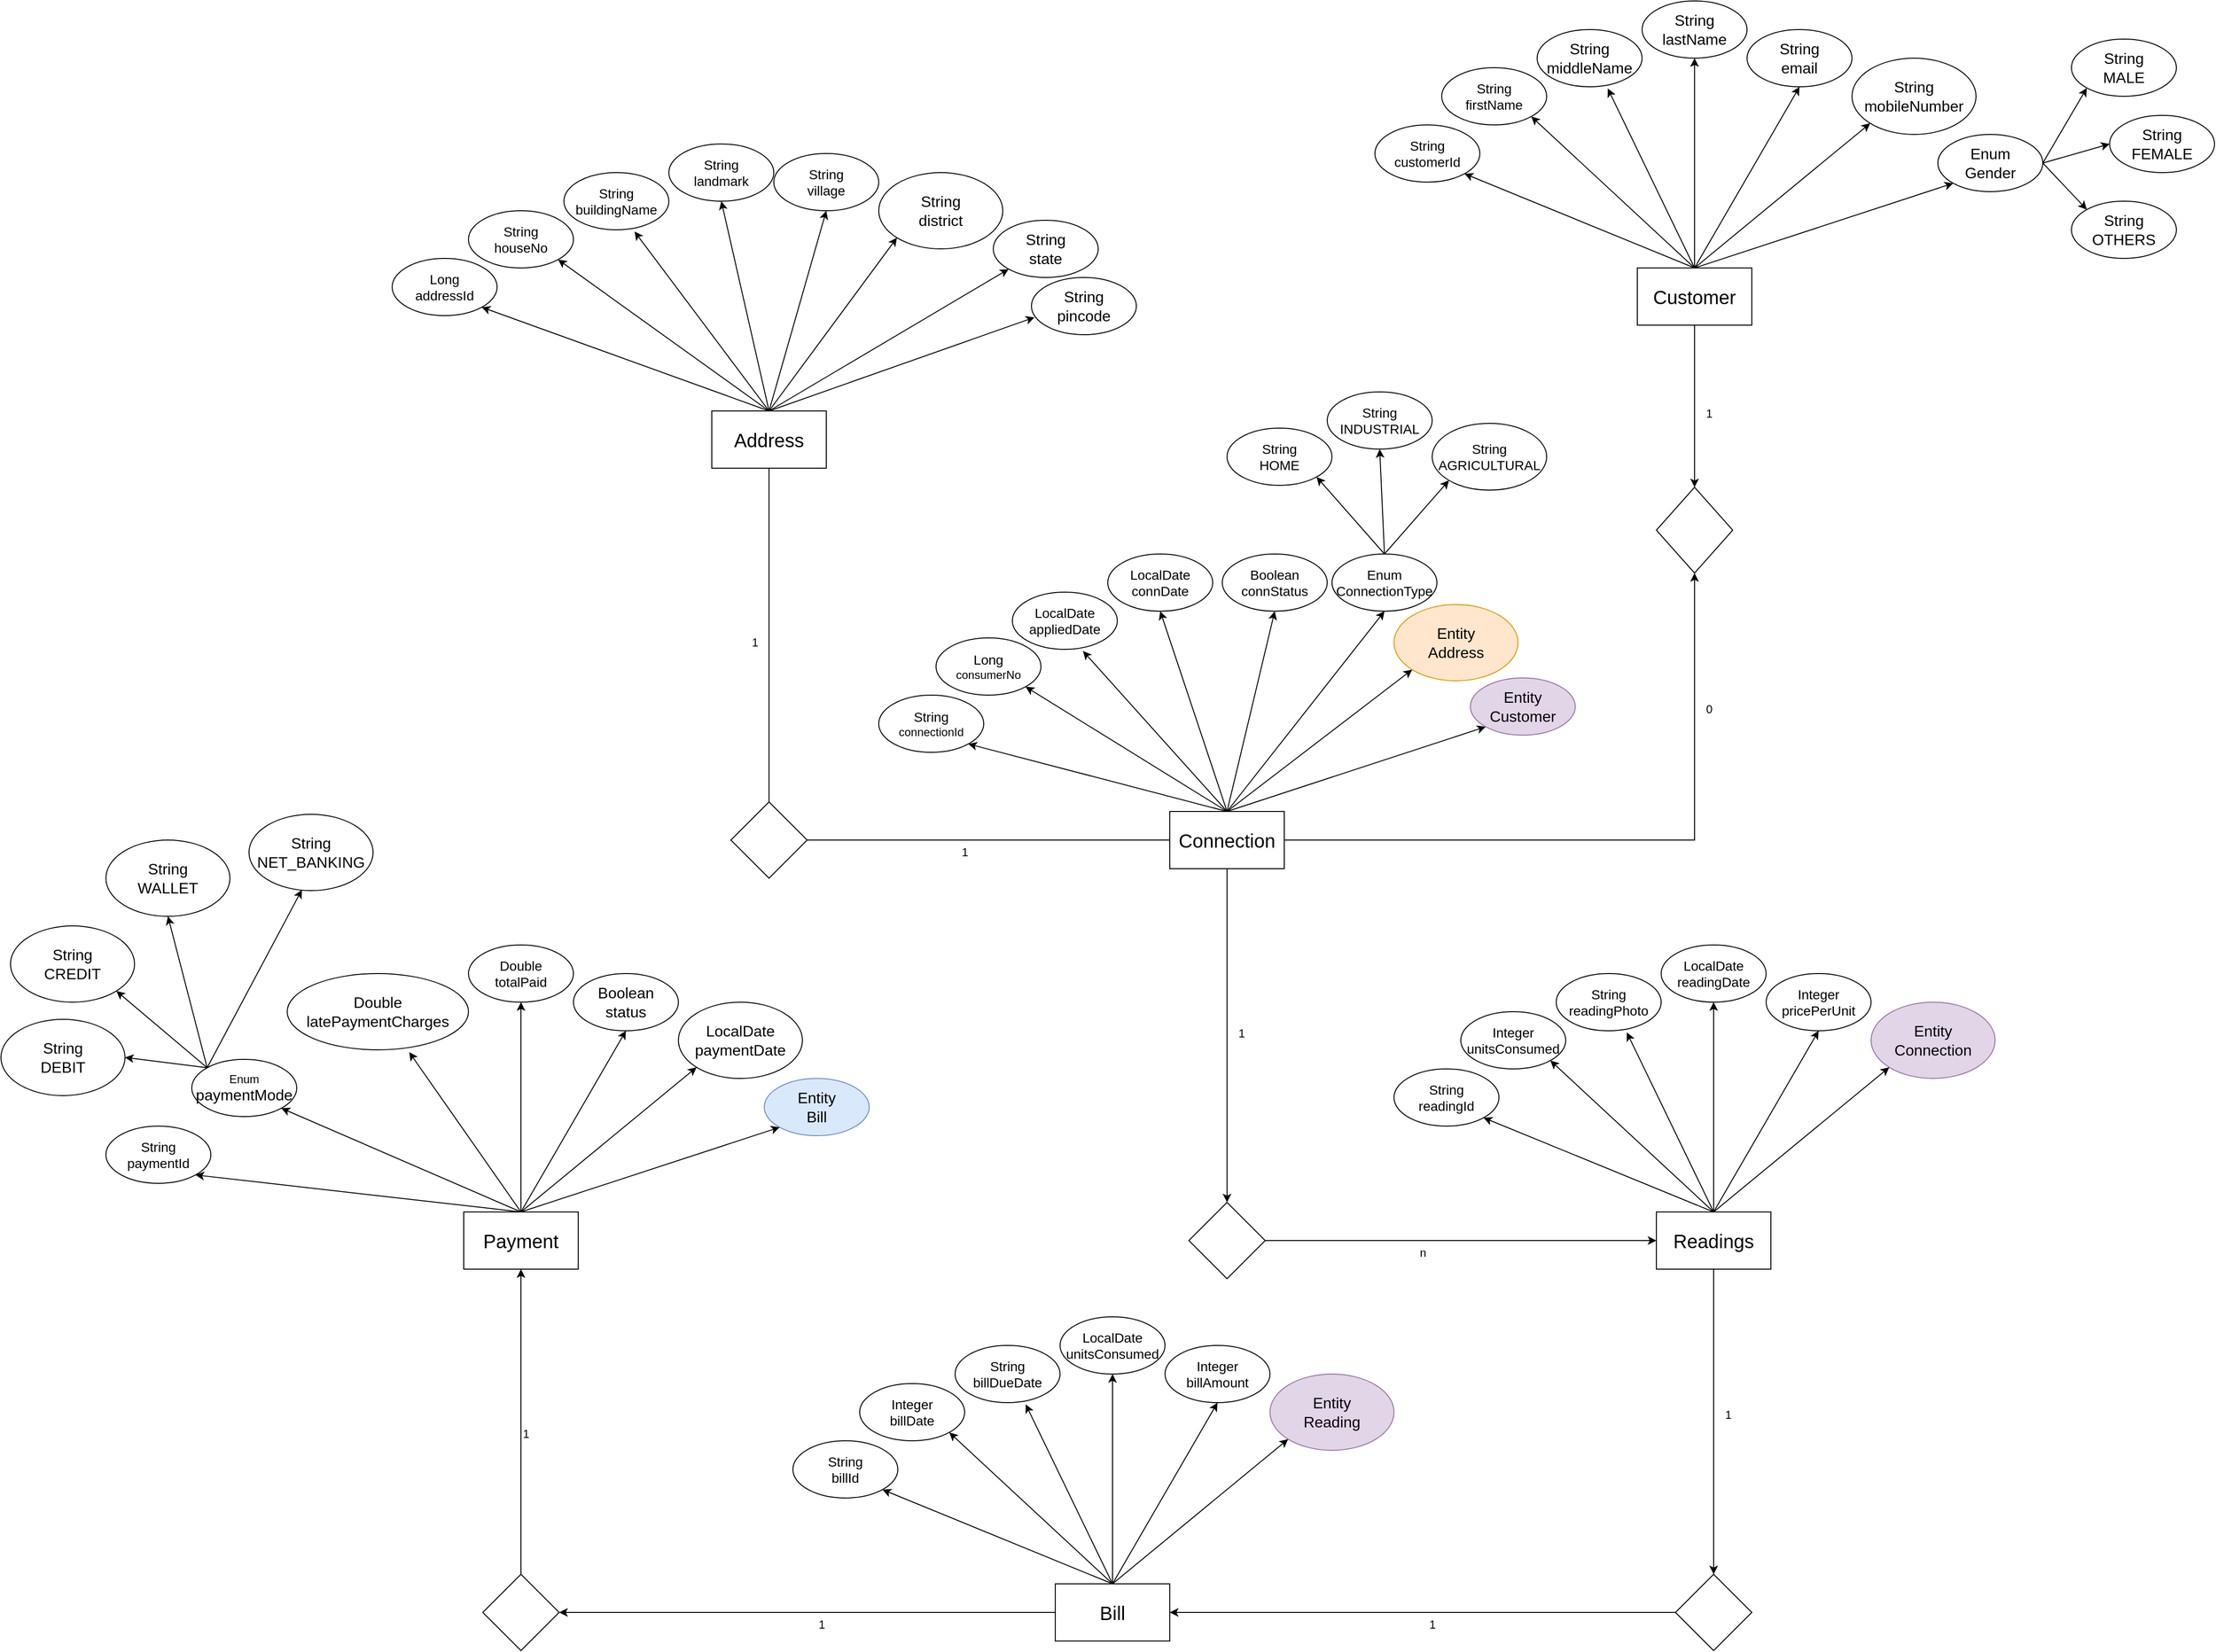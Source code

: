 <mxfile version="21.2.3" type="device" pages="7">
  <diagram name="Page-1" id="AYAIvCEbdhQmRyx_nJkV">
    <mxGraphModel dx="2996" dy="721" grid="1" gridSize="10" guides="1" tooltips="1" connect="1" arrows="1" fold="1" page="1" pageScale="1" pageWidth="850" pageHeight="1100" math="0" shadow="0">
      <root>
        <mxCell id="0" />
        <mxCell id="1" parent="0" />
        <mxCell id="m44uz_PLttphs2vmdU6A-26" style="edgeStyle=orthogonalEdgeStyle;rounded=0;orthogonalLoop=1;jettySize=auto;html=1;entryX=0.5;entryY=0;entryDx=0;entryDy=0;" edge="1" parent="1" source="m44uz_PLttphs2vmdU6A-1" target="m44uz_PLttphs2vmdU6A-25">
          <mxGeometry relative="1" as="geometry" />
        </mxCell>
        <mxCell id="m44uz_PLttphs2vmdU6A-1" value="&lt;font style=&quot;font-size: 20px;&quot;&gt;Customer&lt;/font&gt;" style="rounded=0;whiteSpace=wrap;html=1;" vertex="1" parent="1">
          <mxGeometry x="345" y="430" width="120" height="60" as="geometry" />
        </mxCell>
        <mxCell id="m44uz_PLttphs2vmdU6A-3" value="&lt;font style=&quot;font-size: 14px;&quot;&gt;String&lt;br&gt;customerId&lt;/font&gt;" style="ellipse;whiteSpace=wrap;html=1;" vertex="1" parent="1">
          <mxGeometry x="70" y="280" width="110" height="60" as="geometry" />
        </mxCell>
        <mxCell id="m44uz_PLttphs2vmdU6A-4" value="&lt;font style=&quot;font-size: 14px;&quot;&gt;String&lt;br&gt;firstName&lt;/font&gt;" style="ellipse;whiteSpace=wrap;html=1;" vertex="1" parent="1">
          <mxGeometry x="140" y="220" width="110" height="60" as="geometry" />
        </mxCell>
        <mxCell id="m44uz_PLttphs2vmdU6A-5" value="&lt;font style=&quot;font-size: 16px;&quot;&gt;String&lt;br&gt;lastName&lt;/font&gt;" style="ellipse;whiteSpace=wrap;html=1;" vertex="1" parent="1">
          <mxGeometry x="350" y="150" width="110" height="60" as="geometry" />
        </mxCell>
        <mxCell id="m44uz_PLttphs2vmdU6A-6" value="&lt;font style=&quot;font-size: 16px;&quot;&gt;String&lt;br&gt;middleName&lt;br&gt;&lt;/font&gt;" style="ellipse;whiteSpace=wrap;html=1;" vertex="1" parent="1">
          <mxGeometry x="240" y="180" width="110" height="60" as="geometry" />
        </mxCell>
        <mxCell id="m44uz_PLttphs2vmdU6A-7" value="&lt;font style=&quot;font-size: 16px;&quot;&gt;String&lt;br&gt;email&lt;br&gt;&lt;/font&gt;" style="ellipse;whiteSpace=wrap;html=1;" vertex="1" parent="1">
          <mxGeometry x="460" y="180" width="110" height="60" as="geometry" />
        </mxCell>
        <mxCell id="m44uz_PLttphs2vmdU6A-8" value="&lt;font style=&quot;font-size: 16px;&quot;&gt;String&lt;br&gt;mobileNumber&lt;br&gt;&lt;/font&gt;" style="ellipse;whiteSpace=wrap;html=1;" vertex="1" parent="1">
          <mxGeometry x="570" y="210" width="130" height="80" as="geometry" />
        </mxCell>
        <mxCell id="m44uz_PLttphs2vmdU6A-9" value="&lt;span style=&quot;font-size: 16px;&quot;&gt;Enum&lt;br&gt;Gender&lt;br&gt;&lt;/span&gt;" style="ellipse;whiteSpace=wrap;html=1;" vertex="1" parent="1">
          <mxGeometry x="660" y="290" width="110" height="60" as="geometry" />
        </mxCell>
        <mxCell id="m44uz_PLttphs2vmdU6A-11" value="" style="endArrow=classic;html=1;rounded=0;exitX=0.5;exitY=0;exitDx=0;exitDy=0;entryX=1;entryY=1;entryDx=0;entryDy=0;" edge="1" parent="1" source="m44uz_PLttphs2vmdU6A-1" target="m44uz_PLttphs2vmdU6A-3">
          <mxGeometry width="50" height="50" relative="1" as="geometry">
            <mxPoint x="270" y="360" as="sourcePoint" />
            <mxPoint x="320" y="310" as="targetPoint" />
          </mxGeometry>
        </mxCell>
        <mxCell id="m44uz_PLttphs2vmdU6A-12" value="" style="endArrow=classic;html=1;rounded=0;exitX=0.5;exitY=0;exitDx=0;exitDy=0;entryX=1;entryY=1;entryDx=0;entryDy=0;" edge="1" parent="1" source="m44uz_PLttphs2vmdU6A-1" target="m44uz_PLttphs2vmdU6A-4">
          <mxGeometry width="50" height="50" relative="1" as="geometry">
            <mxPoint x="270" y="360" as="sourcePoint" />
            <mxPoint x="320" y="310" as="targetPoint" />
          </mxGeometry>
        </mxCell>
        <mxCell id="m44uz_PLttphs2vmdU6A-13" value="" style="endArrow=classic;html=1;rounded=0;exitX=0.5;exitY=0;exitDx=0;exitDy=0;entryX=0.673;entryY=1.03;entryDx=0;entryDy=0;entryPerimeter=0;" edge="1" parent="1" source="m44uz_PLttphs2vmdU6A-1" target="m44uz_PLttphs2vmdU6A-6">
          <mxGeometry width="50" height="50" relative="1" as="geometry">
            <mxPoint x="270" y="360" as="sourcePoint" />
            <mxPoint x="320" y="310" as="targetPoint" />
          </mxGeometry>
        </mxCell>
        <mxCell id="m44uz_PLttphs2vmdU6A-14" value="" style="endArrow=classic;html=1;rounded=0;exitX=0.5;exitY=0;exitDx=0;exitDy=0;entryX=0.5;entryY=1;entryDx=0;entryDy=0;" edge="1" parent="1" source="m44uz_PLttphs2vmdU6A-1" target="m44uz_PLttphs2vmdU6A-5">
          <mxGeometry width="50" height="50" relative="1" as="geometry">
            <mxPoint x="270" y="360" as="sourcePoint" />
            <mxPoint x="320" y="310" as="targetPoint" />
          </mxGeometry>
        </mxCell>
        <mxCell id="m44uz_PLttphs2vmdU6A-15" value="" style="endArrow=classic;html=1;rounded=0;exitX=0.5;exitY=0;exitDx=0;exitDy=0;entryX=0.5;entryY=1;entryDx=0;entryDy=0;" edge="1" parent="1" source="m44uz_PLttphs2vmdU6A-1" target="m44uz_PLttphs2vmdU6A-7">
          <mxGeometry width="50" height="50" relative="1" as="geometry">
            <mxPoint x="270" y="360" as="sourcePoint" />
            <mxPoint x="320" y="310" as="targetPoint" />
          </mxGeometry>
        </mxCell>
        <mxCell id="m44uz_PLttphs2vmdU6A-16" value="" style="endArrow=classic;html=1;rounded=0;exitX=0.5;exitY=0;exitDx=0;exitDy=0;entryX=0;entryY=1;entryDx=0;entryDy=0;" edge="1" parent="1" source="m44uz_PLttphs2vmdU6A-1" target="m44uz_PLttphs2vmdU6A-8">
          <mxGeometry width="50" height="50" relative="1" as="geometry">
            <mxPoint x="270" y="360" as="sourcePoint" />
            <mxPoint x="320" y="310" as="targetPoint" />
          </mxGeometry>
        </mxCell>
        <mxCell id="m44uz_PLttphs2vmdU6A-17" value="" style="endArrow=classic;html=1;rounded=0;exitX=0.5;exitY=0;exitDx=0;exitDy=0;entryX=0;entryY=1;entryDx=0;entryDy=0;" edge="1" parent="1" source="m44uz_PLttphs2vmdU6A-1" target="m44uz_PLttphs2vmdU6A-9">
          <mxGeometry width="50" height="50" relative="1" as="geometry">
            <mxPoint x="270" y="360" as="sourcePoint" />
            <mxPoint x="320" y="310" as="targetPoint" />
          </mxGeometry>
        </mxCell>
        <mxCell id="m44uz_PLttphs2vmdU6A-19" value="&lt;span style=&quot;font-size: 16px;&quot;&gt;String&lt;br&gt;MALE&lt;br&gt;&lt;/span&gt;" style="ellipse;whiteSpace=wrap;html=1;" vertex="1" parent="1">
          <mxGeometry x="800" y="190" width="110" height="60" as="geometry" />
        </mxCell>
        <mxCell id="m44uz_PLttphs2vmdU6A-20" value="&lt;span style=&quot;font-size: 16px;&quot;&gt;String&lt;br&gt;FEMALE&lt;br&gt;&lt;/span&gt;" style="ellipse;whiteSpace=wrap;html=1;" vertex="1" parent="1">
          <mxGeometry x="840" y="270" width="110" height="60" as="geometry" />
        </mxCell>
        <mxCell id="m44uz_PLttphs2vmdU6A-21" value="&lt;span style=&quot;font-size: 16px;&quot;&gt;String&lt;br&gt;OTHERS&lt;br&gt;&lt;/span&gt;" style="ellipse;whiteSpace=wrap;html=1;" vertex="1" parent="1">
          <mxGeometry x="800" y="360" width="110" height="60" as="geometry" />
        </mxCell>
        <mxCell id="m44uz_PLttphs2vmdU6A-22" value="" style="endArrow=classic;html=1;rounded=0;exitX=1;exitY=0.5;exitDx=0;exitDy=0;entryX=0;entryY=1;entryDx=0;entryDy=0;" edge="1" parent="1" source="m44uz_PLttphs2vmdU6A-9" target="m44uz_PLttphs2vmdU6A-19">
          <mxGeometry width="50" height="50" relative="1" as="geometry">
            <mxPoint x="690" y="430" as="sourcePoint" />
            <mxPoint x="740" y="380" as="targetPoint" />
          </mxGeometry>
        </mxCell>
        <mxCell id="m44uz_PLttphs2vmdU6A-23" value="" style="endArrow=classic;html=1;rounded=0;exitX=1;exitY=0.5;exitDx=0;exitDy=0;entryX=0;entryY=0.5;entryDx=0;entryDy=0;" edge="1" parent="1" source="m44uz_PLttphs2vmdU6A-9" target="m44uz_PLttphs2vmdU6A-20">
          <mxGeometry width="50" height="50" relative="1" as="geometry">
            <mxPoint x="690" y="430" as="sourcePoint" />
            <mxPoint x="740" y="380" as="targetPoint" />
          </mxGeometry>
        </mxCell>
        <mxCell id="m44uz_PLttphs2vmdU6A-24" value="" style="endArrow=classic;html=1;rounded=0;exitX=1;exitY=0.5;exitDx=0;exitDy=0;entryX=0;entryY=0;entryDx=0;entryDy=0;" edge="1" parent="1" source="m44uz_PLttphs2vmdU6A-9" target="m44uz_PLttphs2vmdU6A-21">
          <mxGeometry width="50" height="50" relative="1" as="geometry">
            <mxPoint x="690" y="430" as="sourcePoint" />
            <mxPoint x="740" y="380" as="targetPoint" />
          </mxGeometry>
        </mxCell>
        <mxCell id="m44uz_PLttphs2vmdU6A-25" value="" style="rhombus;whiteSpace=wrap;html=1;" vertex="1" parent="1">
          <mxGeometry x="365" y="660" width="80" height="90" as="geometry" />
        </mxCell>
        <mxCell id="m44uz_PLttphs2vmdU6A-42" style="edgeStyle=orthogonalEdgeStyle;rounded=0;orthogonalLoop=1;jettySize=auto;html=1;entryX=0.5;entryY=1;entryDx=0;entryDy=0;" edge="1" parent="1" source="m44uz_PLttphs2vmdU6A-27" target="m44uz_PLttphs2vmdU6A-25">
          <mxGeometry relative="1" as="geometry" />
        </mxCell>
        <mxCell id="m44uz_PLttphs2vmdU6A-85" style="edgeStyle=orthogonalEdgeStyle;rounded=0;orthogonalLoop=1;jettySize=auto;html=1;entryX=0.5;entryY=0;entryDx=0;entryDy=0;" edge="1" parent="1" source="m44uz_PLttphs2vmdU6A-27" target="m44uz_PLttphs2vmdU6A-84">
          <mxGeometry relative="1" as="geometry" />
        </mxCell>
        <mxCell id="m44uz_PLttphs2vmdU6A-27" value="&lt;font style=&quot;font-size: 20px;&quot;&gt;Connection&lt;/font&gt;" style="rounded=0;whiteSpace=wrap;html=1;" vertex="1" parent="1">
          <mxGeometry x="-145" y="1000" width="120" height="60" as="geometry" />
        </mxCell>
        <mxCell id="m44uz_PLttphs2vmdU6A-28" value="&lt;span style=&quot;font-size: 14px;&quot;&gt;String&lt;br&gt;&lt;/span&gt;connectionId" style="ellipse;whiteSpace=wrap;html=1;" vertex="1" parent="1">
          <mxGeometry x="-450" y="878" width="110" height="60" as="geometry" />
        </mxCell>
        <mxCell id="m44uz_PLttphs2vmdU6A-29" value="&lt;span style=&quot;font-size: 14px;&quot;&gt;Long&lt;br&gt;&lt;/span&gt;consumerNo" style="ellipse;whiteSpace=wrap;html=1;" vertex="1" parent="1">
          <mxGeometry x="-390" y="818" width="110" height="60" as="geometry" />
        </mxCell>
        <mxCell id="m44uz_PLttphs2vmdU6A-30" value="&lt;font style=&quot;font-size: 14px;&quot;&gt;LocalDate&lt;br&gt;connDate&lt;/font&gt;" style="ellipse;whiteSpace=wrap;html=1;" vertex="1" parent="1">
          <mxGeometry x="-210" y="730" width="110" height="60" as="geometry" />
        </mxCell>
        <mxCell id="m44uz_PLttphs2vmdU6A-31" value="&lt;font style=&quot;font-size: 14px;&quot;&gt;LocalDate&lt;br&gt;appliedDate&lt;br&gt;&lt;/font&gt;" style="ellipse;whiteSpace=wrap;html=1;" vertex="1" parent="1">
          <mxGeometry x="-310" y="770" width="110" height="60" as="geometry" />
        </mxCell>
        <mxCell id="m44uz_PLttphs2vmdU6A-32" value="&lt;font style=&quot;font-size: 14px;&quot;&gt;Boolean&lt;br&gt;connStatus&lt;br&gt;&lt;/font&gt;" style="ellipse;whiteSpace=wrap;html=1;" vertex="1" parent="1">
          <mxGeometry x="-90" y="730" width="110" height="60" as="geometry" />
        </mxCell>
        <mxCell id="m44uz_PLttphs2vmdU6A-33" value="&lt;font style=&quot;font-size: 16px;&quot;&gt;Entity&lt;br&gt;Address&lt;br&gt;&lt;/font&gt;" style="ellipse;whiteSpace=wrap;html=1;fillColor=#ffe6cc;strokeColor=#d79b00;" vertex="1" parent="1">
          <mxGeometry x="90" y="783" width="130" height="80" as="geometry" />
        </mxCell>
        <mxCell id="m44uz_PLttphs2vmdU6A-34" value="&lt;span style=&quot;font-size: 16px;&quot;&gt;Entity&lt;br&gt;Customer&lt;br&gt;&lt;/span&gt;" style="ellipse;whiteSpace=wrap;html=1;fillColor=#e1d5e7;strokeColor=#9673a6;" vertex="1" parent="1">
          <mxGeometry x="170" y="860" width="110" height="60" as="geometry" />
        </mxCell>
        <mxCell id="m44uz_PLttphs2vmdU6A-35" value="" style="endArrow=classic;html=1;rounded=0;exitX=0.5;exitY=0;exitDx=0;exitDy=0;entryX=1;entryY=1;entryDx=0;entryDy=0;" edge="1" parent="1" source="m44uz_PLttphs2vmdU6A-27" target="m44uz_PLttphs2vmdU6A-28">
          <mxGeometry width="50" height="50" relative="1" as="geometry">
            <mxPoint x="-220" y="930" as="sourcePoint" />
            <mxPoint x="-170" y="880" as="targetPoint" />
          </mxGeometry>
        </mxCell>
        <mxCell id="m44uz_PLttphs2vmdU6A-36" value="" style="endArrow=classic;html=1;rounded=0;exitX=0.5;exitY=0;exitDx=0;exitDy=0;entryX=1;entryY=1;entryDx=0;entryDy=0;" edge="1" parent="1" source="m44uz_PLttphs2vmdU6A-27" target="m44uz_PLttphs2vmdU6A-29">
          <mxGeometry width="50" height="50" relative="1" as="geometry">
            <mxPoint x="-220" y="930" as="sourcePoint" />
            <mxPoint x="-170" y="880" as="targetPoint" />
          </mxGeometry>
        </mxCell>
        <mxCell id="m44uz_PLttphs2vmdU6A-37" value="" style="endArrow=classic;html=1;rounded=0;exitX=0.5;exitY=0;exitDx=0;exitDy=0;entryX=0.673;entryY=1.03;entryDx=0;entryDy=0;entryPerimeter=0;" edge="1" parent="1" source="m44uz_PLttphs2vmdU6A-27" target="m44uz_PLttphs2vmdU6A-31">
          <mxGeometry width="50" height="50" relative="1" as="geometry">
            <mxPoint x="-220" y="930" as="sourcePoint" />
            <mxPoint x="-170" y="880" as="targetPoint" />
          </mxGeometry>
        </mxCell>
        <mxCell id="m44uz_PLttphs2vmdU6A-38" value="" style="endArrow=classic;html=1;rounded=0;exitX=0.5;exitY=0;exitDx=0;exitDy=0;entryX=0.5;entryY=1;entryDx=0;entryDy=0;" edge="1" parent="1" source="m44uz_PLttphs2vmdU6A-27" target="m44uz_PLttphs2vmdU6A-30">
          <mxGeometry width="50" height="50" relative="1" as="geometry">
            <mxPoint x="-220" y="930" as="sourcePoint" />
            <mxPoint x="-170" y="880" as="targetPoint" />
          </mxGeometry>
        </mxCell>
        <mxCell id="m44uz_PLttphs2vmdU6A-39" value="" style="endArrow=classic;html=1;rounded=0;exitX=0.5;exitY=0;exitDx=0;exitDy=0;entryX=0.5;entryY=1;entryDx=0;entryDy=0;" edge="1" parent="1" source="m44uz_PLttphs2vmdU6A-27" target="m44uz_PLttphs2vmdU6A-32">
          <mxGeometry width="50" height="50" relative="1" as="geometry">
            <mxPoint x="-220" y="930" as="sourcePoint" />
            <mxPoint x="-170" y="880" as="targetPoint" />
          </mxGeometry>
        </mxCell>
        <mxCell id="m44uz_PLttphs2vmdU6A-40" value="" style="endArrow=classic;html=1;rounded=0;exitX=0.5;exitY=0;exitDx=0;exitDy=0;entryX=0;entryY=1;entryDx=0;entryDy=0;" edge="1" parent="1" source="m44uz_PLttphs2vmdU6A-27" target="m44uz_PLttphs2vmdU6A-33">
          <mxGeometry width="50" height="50" relative="1" as="geometry">
            <mxPoint x="-220" y="930" as="sourcePoint" />
            <mxPoint x="-170" y="880" as="targetPoint" />
          </mxGeometry>
        </mxCell>
        <mxCell id="m44uz_PLttphs2vmdU6A-41" value="" style="endArrow=classic;html=1;rounded=0;exitX=0.5;exitY=0;exitDx=0;exitDy=0;entryX=0;entryY=1;entryDx=0;entryDy=0;" edge="1" parent="1" source="m44uz_PLttphs2vmdU6A-27" target="m44uz_PLttphs2vmdU6A-34">
          <mxGeometry width="50" height="50" relative="1" as="geometry">
            <mxPoint x="-220" y="930" as="sourcePoint" />
            <mxPoint x="-170" y="880" as="targetPoint" />
          </mxGeometry>
        </mxCell>
        <mxCell id="m44uz_PLttphs2vmdU6A-43" value="1" style="text;html=1;align=center;verticalAlign=middle;resizable=0;points=[];autosize=1;strokeColor=none;fillColor=none;" vertex="1" parent="1">
          <mxGeometry x="405" y="568" width="30" height="30" as="geometry" />
        </mxCell>
        <mxCell id="m44uz_PLttphs2vmdU6A-44" value="0" style="text;html=1;align=center;verticalAlign=middle;resizable=0;points=[];autosize=1;strokeColor=none;fillColor=none;" vertex="1" parent="1">
          <mxGeometry x="405" y="878" width="30" height="30" as="geometry" />
        </mxCell>
        <mxCell id="m44uz_PLttphs2vmdU6A-63" style="edgeStyle=orthogonalEdgeStyle;rounded=0;orthogonalLoop=1;jettySize=auto;html=1;entryX=0.5;entryY=0;entryDx=0;entryDy=0;endArrow=none;endFill=0;" edge="1" parent="1" source="m44uz_PLttphs2vmdU6A-45" target="m44uz_PLttphs2vmdU6A-62">
          <mxGeometry relative="1" as="geometry" />
        </mxCell>
        <mxCell id="m44uz_PLttphs2vmdU6A-45" value="&lt;font style=&quot;font-size: 20px;&quot;&gt;Address&lt;/font&gt;" style="rounded=0;whiteSpace=wrap;html=1;" vertex="1" parent="1">
          <mxGeometry x="-625" y="580" width="120" height="60" as="geometry" />
        </mxCell>
        <mxCell id="m44uz_PLttphs2vmdU6A-46" value="&lt;span style=&quot;font-size: 14px;&quot;&gt;Long&lt;br&gt;addressId&lt;br&gt;&lt;/span&gt;" style="ellipse;whiteSpace=wrap;html=1;" vertex="1" parent="1">
          <mxGeometry x="-960" y="420" width="110" height="60" as="geometry" />
        </mxCell>
        <mxCell id="m44uz_PLttphs2vmdU6A-47" value="&lt;span style=&quot;font-size: 14px;&quot;&gt;String&lt;br&gt;houseNo&lt;br&gt;&lt;/span&gt;" style="ellipse;whiteSpace=wrap;html=1;" vertex="1" parent="1">
          <mxGeometry x="-880" y="370" width="110" height="60" as="geometry" />
        </mxCell>
        <mxCell id="m44uz_PLttphs2vmdU6A-48" value="&lt;font style=&quot;font-size: 14px;&quot;&gt;String&lt;br&gt;landmark&lt;/font&gt;" style="ellipse;whiteSpace=wrap;html=1;" vertex="1" parent="1">
          <mxGeometry x="-670" y="300" width="110" height="60" as="geometry" />
        </mxCell>
        <mxCell id="m44uz_PLttphs2vmdU6A-49" value="&lt;font style=&quot;font-size: 14px;&quot;&gt;String&lt;br&gt;buildingName&lt;br&gt;&lt;/font&gt;" style="ellipse;whiteSpace=wrap;html=1;" vertex="1" parent="1">
          <mxGeometry x="-780" y="330" width="110" height="60" as="geometry" />
        </mxCell>
        <mxCell id="m44uz_PLttphs2vmdU6A-50" value="&lt;font style=&quot;font-size: 14px;&quot;&gt;String&lt;br&gt;village&lt;br&gt;&lt;/font&gt;" style="ellipse;whiteSpace=wrap;html=1;" vertex="1" parent="1">
          <mxGeometry x="-560" y="310" width="110" height="60" as="geometry" />
        </mxCell>
        <mxCell id="m44uz_PLttphs2vmdU6A-51" value="&lt;font style=&quot;font-size: 16px;&quot;&gt;String&lt;br&gt;district&lt;br&gt;&lt;/font&gt;" style="ellipse;whiteSpace=wrap;html=1;" vertex="1" parent="1">
          <mxGeometry x="-450" y="330" width="130" height="80" as="geometry" />
        </mxCell>
        <mxCell id="m44uz_PLttphs2vmdU6A-52" value="&lt;span style=&quot;font-size: 16px;&quot;&gt;String&lt;br&gt;state&lt;br&gt;&lt;/span&gt;" style="ellipse;whiteSpace=wrap;html=1;" vertex="1" parent="1">
          <mxGeometry x="-330" y="380" width="110" height="60" as="geometry" />
        </mxCell>
        <mxCell id="m44uz_PLttphs2vmdU6A-53" value="" style="endArrow=classic;html=1;rounded=0;exitX=0.5;exitY=0;exitDx=0;exitDy=0;entryX=1;entryY=1;entryDx=0;entryDy=0;" edge="1" parent="1" source="m44uz_PLttphs2vmdU6A-45" target="m44uz_PLttphs2vmdU6A-46">
          <mxGeometry width="50" height="50" relative="1" as="geometry">
            <mxPoint x="-700" y="510" as="sourcePoint" />
            <mxPoint x="-650" y="460" as="targetPoint" />
          </mxGeometry>
        </mxCell>
        <mxCell id="m44uz_PLttphs2vmdU6A-54" value="" style="endArrow=classic;html=1;rounded=0;exitX=0.5;exitY=0;exitDx=0;exitDy=0;entryX=1;entryY=1;entryDx=0;entryDy=0;" edge="1" parent="1" source="m44uz_PLttphs2vmdU6A-45" target="m44uz_PLttphs2vmdU6A-47">
          <mxGeometry width="50" height="50" relative="1" as="geometry">
            <mxPoint x="-700" y="510" as="sourcePoint" />
            <mxPoint x="-650" y="460" as="targetPoint" />
          </mxGeometry>
        </mxCell>
        <mxCell id="m44uz_PLttphs2vmdU6A-55" value="" style="endArrow=classic;html=1;rounded=0;exitX=0.5;exitY=0;exitDx=0;exitDy=0;entryX=0.673;entryY=1.03;entryDx=0;entryDy=0;entryPerimeter=0;" edge="1" parent="1" source="m44uz_PLttphs2vmdU6A-45" target="m44uz_PLttphs2vmdU6A-49">
          <mxGeometry width="50" height="50" relative="1" as="geometry">
            <mxPoint x="-700" y="510" as="sourcePoint" />
            <mxPoint x="-650" y="460" as="targetPoint" />
          </mxGeometry>
        </mxCell>
        <mxCell id="m44uz_PLttphs2vmdU6A-56" value="" style="endArrow=classic;html=1;rounded=0;exitX=0.5;exitY=0;exitDx=0;exitDy=0;entryX=0.5;entryY=1;entryDx=0;entryDy=0;" edge="1" parent="1" source="m44uz_PLttphs2vmdU6A-45" target="m44uz_PLttphs2vmdU6A-48">
          <mxGeometry width="50" height="50" relative="1" as="geometry">
            <mxPoint x="-700" y="510" as="sourcePoint" />
            <mxPoint x="-650" y="460" as="targetPoint" />
          </mxGeometry>
        </mxCell>
        <mxCell id="m44uz_PLttphs2vmdU6A-57" value="" style="endArrow=classic;html=1;rounded=0;exitX=0.5;exitY=0;exitDx=0;exitDy=0;entryX=0.5;entryY=1;entryDx=0;entryDy=0;" edge="1" parent="1" source="m44uz_PLttphs2vmdU6A-45" target="m44uz_PLttphs2vmdU6A-50">
          <mxGeometry width="50" height="50" relative="1" as="geometry">
            <mxPoint x="-700" y="510" as="sourcePoint" />
            <mxPoint x="-650" y="460" as="targetPoint" />
          </mxGeometry>
        </mxCell>
        <mxCell id="m44uz_PLttphs2vmdU6A-58" value="" style="endArrow=classic;html=1;rounded=0;exitX=0.5;exitY=0;exitDx=0;exitDy=0;entryX=0;entryY=1;entryDx=0;entryDy=0;" edge="1" parent="1" source="m44uz_PLttphs2vmdU6A-45" target="m44uz_PLttphs2vmdU6A-51">
          <mxGeometry width="50" height="50" relative="1" as="geometry">
            <mxPoint x="-700" y="510" as="sourcePoint" />
            <mxPoint x="-650" y="460" as="targetPoint" />
          </mxGeometry>
        </mxCell>
        <mxCell id="m44uz_PLttphs2vmdU6A-59" value="" style="endArrow=classic;html=1;rounded=0;exitX=0.5;exitY=0;exitDx=0;exitDy=0;entryX=0;entryY=1;entryDx=0;entryDy=0;" edge="1" parent="1" source="m44uz_PLttphs2vmdU6A-45" target="m44uz_PLttphs2vmdU6A-52">
          <mxGeometry width="50" height="50" relative="1" as="geometry">
            <mxPoint x="-700" y="510" as="sourcePoint" />
            <mxPoint x="-650" y="460" as="targetPoint" />
          </mxGeometry>
        </mxCell>
        <mxCell id="m44uz_PLttphs2vmdU6A-60" value="&lt;span style=&quot;font-size: 16px;&quot;&gt;String&lt;br&gt;pincode&lt;br&gt;&lt;/span&gt;" style="ellipse;whiteSpace=wrap;html=1;" vertex="1" parent="1">
          <mxGeometry x="-290" y="440" width="110" height="60" as="geometry" />
        </mxCell>
        <mxCell id="m44uz_PLttphs2vmdU6A-61" value="" style="endArrow=classic;html=1;rounded=0;exitX=0.5;exitY=0;exitDx=0;exitDy=0;entryX=0.029;entryY=0.697;entryDx=0;entryDy=0;entryPerimeter=0;" edge="1" parent="1" source="m44uz_PLttphs2vmdU6A-45" target="m44uz_PLttphs2vmdU6A-60">
          <mxGeometry width="50" height="50" relative="1" as="geometry">
            <mxPoint x="-700" y="510" as="sourcePoint" />
            <mxPoint x="-650" y="460" as="targetPoint" />
          </mxGeometry>
        </mxCell>
        <mxCell id="m44uz_PLttphs2vmdU6A-64" style="edgeStyle=orthogonalEdgeStyle;rounded=0;orthogonalLoop=1;jettySize=auto;html=1;entryX=0;entryY=0.5;entryDx=0;entryDy=0;endArrow=none;endFill=0;" edge="1" parent="1" source="m44uz_PLttphs2vmdU6A-62" target="m44uz_PLttphs2vmdU6A-27">
          <mxGeometry relative="1" as="geometry" />
        </mxCell>
        <mxCell id="m44uz_PLttphs2vmdU6A-62" value="" style="rhombus;whiteSpace=wrap;html=1;" vertex="1" parent="1">
          <mxGeometry x="-605" y="990" width="80" height="80" as="geometry" />
        </mxCell>
        <mxCell id="m44uz_PLttphs2vmdU6A-65" value="1" style="text;html=1;align=center;verticalAlign=middle;resizable=0;points=[];autosize=1;strokeColor=none;fillColor=none;" vertex="1" parent="1">
          <mxGeometry x="-375" y="1028" width="30" height="30" as="geometry" />
        </mxCell>
        <mxCell id="m44uz_PLttphs2vmdU6A-66" value="1" style="text;html=1;align=center;verticalAlign=middle;resizable=0;points=[];autosize=1;strokeColor=none;fillColor=none;" vertex="1" parent="1">
          <mxGeometry x="-595" y="808" width="30" height="30" as="geometry" />
        </mxCell>
        <mxCell id="m44uz_PLttphs2vmdU6A-113" style="edgeStyle=orthogonalEdgeStyle;rounded=0;orthogonalLoop=1;jettySize=auto;html=1;entryX=0.5;entryY=0;entryDx=0;entryDy=0;" edge="1" parent="1" source="m44uz_PLttphs2vmdU6A-69" target="m44uz_PLttphs2vmdU6A-112">
          <mxGeometry relative="1" as="geometry" />
        </mxCell>
        <mxCell id="m44uz_PLttphs2vmdU6A-69" value="&lt;font style=&quot;font-size: 20px;&quot;&gt;Readings&lt;/font&gt;" style="rounded=0;whiteSpace=wrap;html=1;" vertex="1" parent="1">
          <mxGeometry x="365" y="1420" width="120" height="60" as="geometry" />
        </mxCell>
        <mxCell id="m44uz_PLttphs2vmdU6A-70" value="&lt;font style=&quot;font-size: 14px;&quot;&gt;String&lt;br&gt;readingId&lt;/font&gt;" style="ellipse;whiteSpace=wrap;html=1;" vertex="1" parent="1">
          <mxGeometry x="90" y="1270" width="110" height="60" as="geometry" />
        </mxCell>
        <mxCell id="m44uz_PLttphs2vmdU6A-71" value="&lt;span style=&quot;font-size: 14px;&quot;&gt;Integer&lt;br&gt;unitsConsumed&lt;br&gt;&lt;/span&gt;" style="ellipse;whiteSpace=wrap;html=1;" vertex="1" parent="1">
          <mxGeometry x="160" y="1210" width="110" height="60" as="geometry" />
        </mxCell>
        <mxCell id="m44uz_PLttphs2vmdU6A-72" value="&lt;font style=&quot;font-size: 14px;&quot;&gt;LocalDate&lt;br&gt;readingDate&lt;/font&gt;" style="ellipse;whiteSpace=wrap;html=1;" vertex="1" parent="1">
          <mxGeometry x="370" y="1140" width="110" height="60" as="geometry" />
        </mxCell>
        <mxCell id="m44uz_PLttphs2vmdU6A-73" value="&lt;font style=&quot;font-size: 14px;&quot;&gt;String&lt;br&gt;readingPhoto&lt;br&gt;&lt;/font&gt;" style="ellipse;whiteSpace=wrap;html=1;" vertex="1" parent="1">
          <mxGeometry x="260" y="1170" width="110" height="60" as="geometry" />
        </mxCell>
        <mxCell id="m44uz_PLttphs2vmdU6A-74" value="&lt;font style=&quot;font-size: 14px;&quot;&gt;Integer&lt;br&gt;pricePerUnit&lt;br&gt;&lt;/font&gt;" style="ellipse;whiteSpace=wrap;html=1;" vertex="1" parent="1">
          <mxGeometry x="480" y="1170" width="110" height="60" as="geometry" />
        </mxCell>
        <mxCell id="m44uz_PLttphs2vmdU6A-75" value="&lt;font style=&quot;font-size: 16px;&quot;&gt;Entity&lt;br&gt;Connection&lt;br&gt;&lt;/font&gt;" style="ellipse;whiteSpace=wrap;html=1;fillColor=#e1d5e7;strokeColor=#9673a6;" vertex="1" parent="1">
          <mxGeometry x="590" y="1200" width="130" height="80" as="geometry" />
        </mxCell>
        <mxCell id="m44uz_PLttphs2vmdU6A-77" value="" style="endArrow=classic;html=1;rounded=0;exitX=0.5;exitY=0;exitDx=0;exitDy=0;entryX=1;entryY=1;entryDx=0;entryDy=0;" edge="1" parent="1" source="m44uz_PLttphs2vmdU6A-69" target="m44uz_PLttphs2vmdU6A-70">
          <mxGeometry width="50" height="50" relative="1" as="geometry">
            <mxPoint x="290" y="1350" as="sourcePoint" />
            <mxPoint x="340" y="1300" as="targetPoint" />
          </mxGeometry>
        </mxCell>
        <mxCell id="m44uz_PLttphs2vmdU6A-78" value="" style="endArrow=classic;html=1;rounded=0;exitX=0.5;exitY=0;exitDx=0;exitDy=0;entryX=1;entryY=1;entryDx=0;entryDy=0;" edge="1" parent="1" source="m44uz_PLttphs2vmdU6A-69" target="m44uz_PLttphs2vmdU6A-71">
          <mxGeometry width="50" height="50" relative="1" as="geometry">
            <mxPoint x="290" y="1350" as="sourcePoint" />
            <mxPoint x="340" y="1300" as="targetPoint" />
          </mxGeometry>
        </mxCell>
        <mxCell id="m44uz_PLttphs2vmdU6A-79" value="" style="endArrow=classic;html=1;rounded=0;exitX=0.5;exitY=0;exitDx=0;exitDy=0;entryX=0.673;entryY=1.03;entryDx=0;entryDy=0;entryPerimeter=0;" edge="1" parent="1" source="m44uz_PLttphs2vmdU6A-69" target="m44uz_PLttphs2vmdU6A-73">
          <mxGeometry width="50" height="50" relative="1" as="geometry">
            <mxPoint x="290" y="1350" as="sourcePoint" />
            <mxPoint x="340" y="1300" as="targetPoint" />
          </mxGeometry>
        </mxCell>
        <mxCell id="m44uz_PLttphs2vmdU6A-80" value="" style="endArrow=classic;html=1;rounded=0;exitX=0.5;exitY=0;exitDx=0;exitDy=0;entryX=0.5;entryY=1;entryDx=0;entryDy=0;" edge="1" parent="1" source="m44uz_PLttphs2vmdU6A-69" target="m44uz_PLttphs2vmdU6A-72">
          <mxGeometry width="50" height="50" relative="1" as="geometry">
            <mxPoint x="290" y="1350" as="sourcePoint" />
            <mxPoint x="340" y="1300" as="targetPoint" />
          </mxGeometry>
        </mxCell>
        <mxCell id="m44uz_PLttphs2vmdU6A-81" value="" style="endArrow=classic;html=1;rounded=0;exitX=0.5;exitY=0;exitDx=0;exitDy=0;entryX=0.5;entryY=1;entryDx=0;entryDy=0;" edge="1" parent="1" source="m44uz_PLttphs2vmdU6A-69" target="m44uz_PLttphs2vmdU6A-74">
          <mxGeometry width="50" height="50" relative="1" as="geometry">
            <mxPoint x="290" y="1350" as="sourcePoint" />
            <mxPoint x="340" y="1300" as="targetPoint" />
          </mxGeometry>
        </mxCell>
        <mxCell id="m44uz_PLttphs2vmdU6A-82" value="" style="endArrow=classic;html=1;rounded=0;exitX=0.5;exitY=0;exitDx=0;exitDy=0;entryX=0;entryY=1;entryDx=0;entryDy=0;" edge="1" parent="1" source="m44uz_PLttphs2vmdU6A-69" target="m44uz_PLttphs2vmdU6A-75">
          <mxGeometry width="50" height="50" relative="1" as="geometry">
            <mxPoint x="290" y="1350" as="sourcePoint" />
            <mxPoint x="340" y="1300" as="targetPoint" />
          </mxGeometry>
        </mxCell>
        <mxCell id="m44uz_PLttphs2vmdU6A-86" style="edgeStyle=orthogonalEdgeStyle;rounded=0;orthogonalLoop=1;jettySize=auto;html=1;" edge="1" parent="1" source="m44uz_PLttphs2vmdU6A-84" target="m44uz_PLttphs2vmdU6A-69">
          <mxGeometry relative="1" as="geometry" />
        </mxCell>
        <mxCell id="m44uz_PLttphs2vmdU6A-84" value="" style="rhombus;whiteSpace=wrap;html=1;" vertex="1" parent="1">
          <mxGeometry x="-125" y="1410" width="80" height="80" as="geometry" />
        </mxCell>
        <mxCell id="m44uz_PLttphs2vmdU6A-87" value="1" style="text;html=1;align=center;verticalAlign=middle;resizable=0;points=[];autosize=1;strokeColor=none;fillColor=none;" vertex="1" parent="1">
          <mxGeometry x="-85" y="1218" width="30" height="30" as="geometry" />
        </mxCell>
        <mxCell id="m44uz_PLttphs2vmdU6A-88" value="n" style="text;html=1;align=center;verticalAlign=middle;resizable=0;points=[];autosize=1;strokeColor=none;fillColor=none;" vertex="1" parent="1">
          <mxGeometry x="105" y="1448" width="30" height="30" as="geometry" />
        </mxCell>
        <mxCell id="m44uz_PLttphs2vmdU6A-89" value="&lt;font style=&quot;font-size: 14px;&quot;&gt;Enum&lt;br&gt;ConnectionType&lt;br&gt;&lt;/font&gt;" style="ellipse;whiteSpace=wrap;html=1;" vertex="1" parent="1">
          <mxGeometry x="25" y="730" width="110" height="60" as="geometry" />
        </mxCell>
        <mxCell id="m44uz_PLttphs2vmdU6A-91" value="" style="endArrow=classic;html=1;rounded=0;exitX=0.5;exitY=0;exitDx=0;exitDy=0;entryX=0.5;entryY=1;entryDx=0;entryDy=0;" edge="1" parent="1" source="m44uz_PLttphs2vmdU6A-27" target="m44uz_PLttphs2vmdU6A-89">
          <mxGeometry width="50" height="50" relative="1" as="geometry">
            <mxPoint x="-220" y="930" as="sourcePoint" />
            <mxPoint x="-170" y="880" as="targetPoint" />
          </mxGeometry>
        </mxCell>
        <mxCell id="m44uz_PLttphs2vmdU6A-92" value="&lt;font style=&quot;font-size: 14px;&quot;&gt;String&lt;br&gt;HOME&lt;br&gt;&lt;/font&gt;" style="ellipse;whiteSpace=wrap;html=1;" vertex="1" parent="1">
          <mxGeometry x="-85" y="598" width="110" height="60" as="geometry" />
        </mxCell>
        <mxCell id="m44uz_PLttphs2vmdU6A-93" value="&lt;font style=&quot;font-size: 14px;&quot;&gt;String&lt;br&gt;INDUSTRIAL&lt;br&gt;&lt;/font&gt;" style="ellipse;whiteSpace=wrap;html=1;" vertex="1" parent="1">
          <mxGeometry x="20" y="560" width="110" height="60" as="geometry" />
        </mxCell>
        <mxCell id="m44uz_PLttphs2vmdU6A-94" value="&lt;font style=&quot;font-size: 14px;&quot;&gt;String&lt;br&gt;AGRICULTURAL&lt;br&gt;&lt;/font&gt;" style="ellipse;whiteSpace=wrap;html=1;" vertex="1" parent="1">
          <mxGeometry x="130" y="593" width="120" height="70" as="geometry" />
        </mxCell>
        <mxCell id="m44uz_PLttphs2vmdU6A-95" value="" style="endArrow=classic;html=1;rounded=0;exitX=0.5;exitY=0;exitDx=0;exitDy=0;entryX=1;entryY=1;entryDx=0;entryDy=0;" edge="1" parent="1" source="m44uz_PLttphs2vmdU6A-89" target="m44uz_PLttphs2vmdU6A-92">
          <mxGeometry width="50" height="50" relative="1" as="geometry">
            <mxPoint x="80" y="840" as="sourcePoint" />
            <mxPoint x="130" y="790" as="targetPoint" />
          </mxGeometry>
        </mxCell>
        <mxCell id="m44uz_PLttphs2vmdU6A-96" value="" style="endArrow=classic;html=1;rounded=0;exitX=0.5;exitY=0;exitDx=0;exitDy=0;entryX=0.5;entryY=1;entryDx=0;entryDy=0;" edge="1" parent="1" source="m44uz_PLttphs2vmdU6A-89" target="m44uz_PLttphs2vmdU6A-93">
          <mxGeometry width="50" height="50" relative="1" as="geometry">
            <mxPoint x="80" y="840" as="sourcePoint" />
            <mxPoint x="130" y="790" as="targetPoint" />
          </mxGeometry>
        </mxCell>
        <mxCell id="m44uz_PLttphs2vmdU6A-97" value="" style="endArrow=classic;html=1;rounded=0;exitX=0.5;exitY=0;exitDx=0;exitDy=0;entryX=0;entryY=1;entryDx=0;entryDy=0;" edge="1" parent="1" source="m44uz_PLttphs2vmdU6A-89" target="m44uz_PLttphs2vmdU6A-94">
          <mxGeometry width="50" height="50" relative="1" as="geometry">
            <mxPoint x="80" y="840" as="sourcePoint" />
            <mxPoint x="130" y="790" as="targetPoint" />
          </mxGeometry>
        </mxCell>
        <mxCell id="m44uz_PLttphs2vmdU6A-144" style="edgeStyle=orthogonalEdgeStyle;rounded=0;orthogonalLoop=1;jettySize=auto;html=1;entryX=1;entryY=0.5;entryDx=0;entryDy=0;" edge="1" parent="1" source="m44uz_PLttphs2vmdU6A-98" target="m44uz_PLttphs2vmdU6A-143">
          <mxGeometry relative="1" as="geometry" />
        </mxCell>
        <mxCell id="m44uz_PLttphs2vmdU6A-98" value="&lt;font style=&quot;font-size: 20px;&quot;&gt;Bill&lt;/font&gt;" style="rounded=0;whiteSpace=wrap;html=1;" vertex="1" parent="1">
          <mxGeometry x="-265" y="1810" width="120" height="60" as="geometry" />
        </mxCell>
        <mxCell id="m44uz_PLttphs2vmdU6A-99" value="&lt;font style=&quot;font-size: 14px;&quot;&gt;String&lt;br&gt;billId&lt;br&gt;&lt;/font&gt;" style="ellipse;whiteSpace=wrap;html=1;" vertex="1" parent="1">
          <mxGeometry x="-540" y="1660" width="110" height="60" as="geometry" />
        </mxCell>
        <mxCell id="m44uz_PLttphs2vmdU6A-100" value="&lt;span style=&quot;font-size: 14px;&quot;&gt;Integer&lt;br&gt;billDate&lt;br&gt;&lt;/span&gt;" style="ellipse;whiteSpace=wrap;html=1;" vertex="1" parent="1">
          <mxGeometry x="-470" y="1600" width="110" height="60" as="geometry" />
        </mxCell>
        <mxCell id="m44uz_PLttphs2vmdU6A-101" value="&lt;font style=&quot;font-size: 14px;&quot;&gt;LocalDate&lt;br&gt;unitsConsumed&lt;br&gt;&lt;/font&gt;" style="ellipse;whiteSpace=wrap;html=1;" vertex="1" parent="1">
          <mxGeometry x="-260" y="1530" width="110" height="60" as="geometry" />
        </mxCell>
        <mxCell id="m44uz_PLttphs2vmdU6A-102" value="&lt;font style=&quot;font-size: 14px;&quot;&gt;String&lt;br&gt;billDueDate&lt;br&gt;&lt;/font&gt;" style="ellipse;whiteSpace=wrap;html=1;" vertex="1" parent="1">
          <mxGeometry x="-370" y="1560" width="110" height="60" as="geometry" />
        </mxCell>
        <mxCell id="m44uz_PLttphs2vmdU6A-103" value="&lt;font style=&quot;font-size: 14px;&quot;&gt;Integer&lt;br&gt;billAmount&lt;br&gt;&lt;/font&gt;" style="ellipse;whiteSpace=wrap;html=1;" vertex="1" parent="1">
          <mxGeometry x="-150" y="1560" width="110" height="60" as="geometry" />
        </mxCell>
        <mxCell id="m44uz_PLttphs2vmdU6A-104" value="&lt;font style=&quot;font-size: 16px;&quot;&gt;Entity&lt;br&gt;Reading&lt;br&gt;&lt;/font&gt;" style="ellipse;whiteSpace=wrap;html=1;fillColor=#e1d5e7;strokeColor=#9673a6;" vertex="1" parent="1">
          <mxGeometry x="-40" y="1590" width="130" height="80" as="geometry" />
        </mxCell>
        <mxCell id="m44uz_PLttphs2vmdU6A-105" value="" style="endArrow=classic;html=1;rounded=0;exitX=0.5;exitY=0;exitDx=0;exitDy=0;entryX=1;entryY=1;entryDx=0;entryDy=0;" edge="1" parent="1" source="m44uz_PLttphs2vmdU6A-98" target="m44uz_PLttphs2vmdU6A-99">
          <mxGeometry width="50" height="50" relative="1" as="geometry">
            <mxPoint x="-340" y="1740" as="sourcePoint" />
            <mxPoint x="-290" y="1690" as="targetPoint" />
          </mxGeometry>
        </mxCell>
        <mxCell id="m44uz_PLttphs2vmdU6A-106" value="" style="endArrow=classic;html=1;rounded=0;exitX=0.5;exitY=0;exitDx=0;exitDy=0;entryX=1;entryY=1;entryDx=0;entryDy=0;" edge="1" parent="1" source="m44uz_PLttphs2vmdU6A-98" target="m44uz_PLttphs2vmdU6A-100">
          <mxGeometry width="50" height="50" relative="1" as="geometry">
            <mxPoint x="-340" y="1740" as="sourcePoint" />
            <mxPoint x="-290" y="1690" as="targetPoint" />
          </mxGeometry>
        </mxCell>
        <mxCell id="m44uz_PLttphs2vmdU6A-107" value="" style="endArrow=classic;html=1;rounded=0;exitX=0.5;exitY=0;exitDx=0;exitDy=0;entryX=0.673;entryY=1.03;entryDx=0;entryDy=0;entryPerimeter=0;" edge="1" parent="1" source="m44uz_PLttphs2vmdU6A-98" target="m44uz_PLttphs2vmdU6A-102">
          <mxGeometry width="50" height="50" relative="1" as="geometry">
            <mxPoint x="-340" y="1740" as="sourcePoint" />
            <mxPoint x="-290" y="1690" as="targetPoint" />
          </mxGeometry>
        </mxCell>
        <mxCell id="m44uz_PLttphs2vmdU6A-108" value="" style="endArrow=classic;html=1;rounded=0;exitX=0.5;exitY=0;exitDx=0;exitDy=0;entryX=0.5;entryY=1;entryDx=0;entryDy=0;" edge="1" parent="1" source="m44uz_PLttphs2vmdU6A-98" target="m44uz_PLttphs2vmdU6A-101">
          <mxGeometry width="50" height="50" relative="1" as="geometry">
            <mxPoint x="-340" y="1740" as="sourcePoint" />
            <mxPoint x="-290" y="1690" as="targetPoint" />
          </mxGeometry>
        </mxCell>
        <mxCell id="m44uz_PLttphs2vmdU6A-109" value="" style="endArrow=classic;html=1;rounded=0;exitX=0.5;exitY=0;exitDx=0;exitDy=0;entryX=0.5;entryY=1;entryDx=0;entryDy=0;" edge="1" parent="1" source="m44uz_PLttphs2vmdU6A-98" target="m44uz_PLttphs2vmdU6A-103">
          <mxGeometry width="50" height="50" relative="1" as="geometry">
            <mxPoint x="-340" y="1740" as="sourcePoint" />
            <mxPoint x="-290" y="1690" as="targetPoint" />
          </mxGeometry>
        </mxCell>
        <mxCell id="m44uz_PLttphs2vmdU6A-110" value="" style="endArrow=classic;html=1;rounded=0;exitX=0.5;exitY=0;exitDx=0;exitDy=0;entryX=0;entryY=1;entryDx=0;entryDy=0;" edge="1" parent="1" source="m44uz_PLttphs2vmdU6A-98" target="m44uz_PLttphs2vmdU6A-104">
          <mxGeometry width="50" height="50" relative="1" as="geometry">
            <mxPoint x="-340" y="1740" as="sourcePoint" />
            <mxPoint x="-290" y="1690" as="targetPoint" />
          </mxGeometry>
        </mxCell>
        <mxCell id="m44uz_PLttphs2vmdU6A-111" value="1" style="text;html=1;align=center;verticalAlign=middle;resizable=0;points=[];autosize=1;strokeColor=none;fillColor=none;" vertex="1" parent="1">
          <mxGeometry x="-525" y="1838" width="30" height="30" as="geometry" />
        </mxCell>
        <mxCell id="m44uz_PLttphs2vmdU6A-114" style="edgeStyle=orthogonalEdgeStyle;rounded=0;orthogonalLoop=1;jettySize=auto;html=1;" edge="1" parent="1" source="m44uz_PLttphs2vmdU6A-112" target="m44uz_PLttphs2vmdU6A-98">
          <mxGeometry relative="1" as="geometry" />
        </mxCell>
        <mxCell id="m44uz_PLttphs2vmdU6A-112" value="" style="rhombus;whiteSpace=wrap;html=1;" vertex="1" parent="1">
          <mxGeometry x="385" y="1800" width="80" height="80" as="geometry" />
        </mxCell>
        <mxCell id="m44uz_PLttphs2vmdU6A-115" value="1" style="text;html=1;align=center;verticalAlign=middle;resizable=0;points=[];autosize=1;strokeColor=none;fillColor=none;" vertex="1" parent="1">
          <mxGeometry x="425" y="1618" width="30" height="30" as="geometry" />
        </mxCell>
        <mxCell id="m44uz_PLttphs2vmdU6A-116" value="1" style="text;html=1;align=center;verticalAlign=middle;resizable=0;points=[];autosize=1;strokeColor=none;fillColor=none;" vertex="1" parent="1">
          <mxGeometry x="115" y="1838" width="30" height="30" as="geometry" />
        </mxCell>
        <mxCell id="m44uz_PLttphs2vmdU6A-118" value="&lt;font style=&quot;font-size: 20px;&quot;&gt;Payment&lt;/font&gt;" style="rounded=0;whiteSpace=wrap;html=1;" vertex="1" parent="1">
          <mxGeometry x="-885" y="1420" width="120" height="60" as="geometry" />
        </mxCell>
        <mxCell id="m44uz_PLttphs2vmdU6A-119" value="&lt;font style=&quot;font-size: 14px;&quot;&gt;String&lt;br&gt;paymentId&lt;/font&gt;" style="ellipse;whiteSpace=wrap;html=1;" vertex="1" parent="1">
          <mxGeometry x="-1260" y="1330" width="110" height="60" as="geometry" />
        </mxCell>
        <mxCell id="m44uz_PLttphs2vmdU6A-120" value="Enum&lt;br style=&quot;border-color: var(--border-color); font-size: 16px;&quot;&gt;&lt;span style=&quot;font-size: 16px;&quot;&gt;paymentMode&lt;/span&gt;" style="ellipse;whiteSpace=wrap;html=1;" vertex="1" parent="1">
          <mxGeometry x="-1170" y="1260" width="110" height="60" as="geometry" />
        </mxCell>
        <mxCell id="m44uz_PLttphs2vmdU6A-121" value="&lt;font style=&quot;font-size: 14px;&quot;&gt;Double&lt;br&gt;totalPaid&lt;br&gt;&lt;/font&gt;" style="ellipse;whiteSpace=wrap;html=1;" vertex="1" parent="1">
          <mxGeometry x="-880" y="1140" width="110" height="60" as="geometry" />
        </mxCell>
        <mxCell id="m44uz_PLttphs2vmdU6A-122" value="&lt;font style=&quot;font-size: 16px;&quot;&gt;Double&lt;br&gt;latePaymentCharges&lt;br&gt;&lt;/font&gt;" style="ellipse;whiteSpace=wrap;html=1;" vertex="1" parent="1">
          <mxGeometry x="-1070" y="1170" width="190" height="80" as="geometry" />
        </mxCell>
        <mxCell id="m44uz_PLttphs2vmdU6A-123" value="&lt;font style=&quot;font-size: 16px;&quot;&gt;Boolean&lt;br&gt;status&lt;br&gt;&lt;/font&gt;" style="ellipse;whiteSpace=wrap;html=1;" vertex="1" parent="1">
          <mxGeometry x="-770" y="1170" width="110" height="60" as="geometry" />
        </mxCell>
        <mxCell id="m44uz_PLttphs2vmdU6A-124" value="&lt;font style=&quot;font-size: 16px;&quot;&gt;LocalDate&lt;br&gt;paymentDate&lt;br&gt;&lt;/font&gt;" style="ellipse;whiteSpace=wrap;html=1;" vertex="1" parent="1">
          <mxGeometry x="-660" y="1200" width="130" height="80" as="geometry" />
        </mxCell>
        <mxCell id="m44uz_PLttphs2vmdU6A-125" value="&lt;span style=&quot;font-size: 16px;&quot;&gt;Entity&lt;br&gt;Bill&lt;br&gt;&lt;/span&gt;" style="ellipse;whiteSpace=wrap;html=1;fillColor=#dae8fc;strokeColor=#6c8ebf;" vertex="1" parent="1">
          <mxGeometry x="-570" y="1280" width="110" height="60" as="geometry" />
        </mxCell>
        <mxCell id="m44uz_PLttphs2vmdU6A-126" value="" style="endArrow=classic;html=1;rounded=0;exitX=0.5;exitY=0;exitDx=0;exitDy=0;entryX=1;entryY=1;entryDx=0;entryDy=0;" edge="1" parent="1" source="m44uz_PLttphs2vmdU6A-118" target="m44uz_PLttphs2vmdU6A-119">
          <mxGeometry width="50" height="50" relative="1" as="geometry">
            <mxPoint x="-960" y="1350" as="sourcePoint" />
            <mxPoint x="-910" y="1300" as="targetPoint" />
          </mxGeometry>
        </mxCell>
        <mxCell id="m44uz_PLttphs2vmdU6A-127" value="" style="endArrow=classic;html=1;rounded=0;exitX=0.5;exitY=0;exitDx=0;exitDy=0;entryX=1;entryY=1;entryDx=0;entryDy=0;" edge="1" parent="1" source="m44uz_PLttphs2vmdU6A-118" target="m44uz_PLttphs2vmdU6A-120">
          <mxGeometry width="50" height="50" relative="1" as="geometry">
            <mxPoint x="-960" y="1350" as="sourcePoint" />
            <mxPoint x="-910" y="1300" as="targetPoint" />
          </mxGeometry>
        </mxCell>
        <mxCell id="m44uz_PLttphs2vmdU6A-128" value="" style="endArrow=classic;html=1;rounded=0;exitX=0.5;exitY=0;exitDx=0;exitDy=0;entryX=0.673;entryY=1.03;entryDx=0;entryDy=0;entryPerimeter=0;" edge="1" parent="1" source="m44uz_PLttphs2vmdU6A-118" target="m44uz_PLttphs2vmdU6A-122">
          <mxGeometry width="50" height="50" relative="1" as="geometry">
            <mxPoint x="-960" y="1350" as="sourcePoint" />
            <mxPoint x="-910" y="1300" as="targetPoint" />
          </mxGeometry>
        </mxCell>
        <mxCell id="m44uz_PLttphs2vmdU6A-129" value="" style="endArrow=classic;html=1;rounded=0;exitX=0.5;exitY=0;exitDx=0;exitDy=0;entryX=0.5;entryY=1;entryDx=0;entryDy=0;" edge="1" parent="1" source="m44uz_PLttphs2vmdU6A-118" target="m44uz_PLttphs2vmdU6A-121">
          <mxGeometry width="50" height="50" relative="1" as="geometry">
            <mxPoint x="-960" y="1350" as="sourcePoint" />
            <mxPoint x="-910" y="1300" as="targetPoint" />
          </mxGeometry>
        </mxCell>
        <mxCell id="m44uz_PLttphs2vmdU6A-130" value="" style="endArrow=classic;html=1;rounded=0;exitX=0.5;exitY=0;exitDx=0;exitDy=0;entryX=0.5;entryY=1;entryDx=0;entryDy=0;" edge="1" parent="1" source="m44uz_PLttphs2vmdU6A-118" target="m44uz_PLttphs2vmdU6A-123">
          <mxGeometry width="50" height="50" relative="1" as="geometry">
            <mxPoint x="-960" y="1350" as="sourcePoint" />
            <mxPoint x="-910" y="1300" as="targetPoint" />
          </mxGeometry>
        </mxCell>
        <mxCell id="m44uz_PLttphs2vmdU6A-131" value="" style="endArrow=classic;html=1;rounded=0;exitX=0.5;exitY=0;exitDx=0;exitDy=0;entryX=0;entryY=1;entryDx=0;entryDy=0;" edge="1" parent="1" source="m44uz_PLttphs2vmdU6A-118" target="m44uz_PLttphs2vmdU6A-124">
          <mxGeometry width="50" height="50" relative="1" as="geometry">
            <mxPoint x="-960" y="1350" as="sourcePoint" />
            <mxPoint x="-910" y="1300" as="targetPoint" />
          </mxGeometry>
        </mxCell>
        <mxCell id="m44uz_PLttphs2vmdU6A-132" value="" style="endArrow=classic;html=1;rounded=0;exitX=0.5;exitY=0;exitDx=0;exitDy=0;entryX=0;entryY=1;entryDx=0;entryDy=0;" edge="1" parent="1" source="m44uz_PLttphs2vmdU6A-118" target="m44uz_PLttphs2vmdU6A-125">
          <mxGeometry width="50" height="50" relative="1" as="geometry">
            <mxPoint x="-960" y="1350" as="sourcePoint" />
            <mxPoint x="-910" y="1300" as="targetPoint" />
          </mxGeometry>
        </mxCell>
        <mxCell id="m44uz_PLttphs2vmdU6A-133" value="&lt;font style=&quot;font-size: 16px;&quot;&gt;String&lt;br&gt;DEBIT&lt;br&gt;&lt;/font&gt;" style="ellipse;whiteSpace=wrap;html=1;" vertex="1" parent="1">
          <mxGeometry x="-1370" y="1218" width="130" height="80" as="geometry" />
        </mxCell>
        <mxCell id="m44uz_PLttphs2vmdU6A-136" value="&lt;font style=&quot;font-size: 16px;&quot;&gt;String&lt;br&gt;CREDIT&lt;br&gt;&lt;/font&gt;" style="ellipse;whiteSpace=wrap;html=1;" vertex="1" parent="1">
          <mxGeometry x="-1360" y="1120" width="130" height="80" as="geometry" />
        </mxCell>
        <mxCell id="m44uz_PLttphs2vmdU6A-137" value="&lt;font style=&quot;font-size: 16px;&quot;&gt;String&lt;br&gt;WALLET&lt;br&gt;&lt;/font&gt;" style="ellipse;whiteSpace=wrap;html=1;" vertex="1" parent="1">
          <mxGeometry x="-1260" y="1030" width="130" height="80" as="geometry" />
        </mxCell>
        <mxCell id="m44uz_PLttphs2vmdU6A-138" value="&lt;font style=&quot;font-size: 16px;&quot;&gt;String&lt;br&gt;NET_BANKING&lt;br&gt;&lt;/font&gt;" style="ellipse;whiteSpace=wrap;html=1;" vertex="1" parent="1">
          <mxGeometry x="-1110" y="1003" width="130" height="80" as="geometry" />
        </mxCell>
        <mxCell id="m44uz_PLttphs2vmdU6A-139" value="" style="endArrow=classic;html=1;rounded=0;exitX=0;exitY=0;exitDx=0;exitDy=0;entryX=1;entryY=0.5;entryDx=0;entryDy=0;" edge="1" parent="1" source="m44uz_PLttphs2vmdU6A-120" target="m44uz_PLttphs2vmdU6A-133">
          <mxGeometry width="50" height="50" relative="1" as="geometry">
            <mxPoint x="-850" y="1230" as="sourcePoint" />
            <mxPoint x="-800" y="1180" as="targetPoint" />
          </mxGeometry>
        </mxCell>
        <mxCell id="m44uz_PLttphs2vmdU6A-140" value="" style="endArrow=classic;html=1;rounded=0;exitX=0;exitY=0;exitDx=0;exitDy=0;entryX=1;entryY=1;entryDx=0;entryDy=0;" edge="1" parent="1" source="m44uz_PLttphs2vmdU6A-120" target="m44uz_PLttphs2vmdU6A-136">
          <mxGeometry width="50" height="50" relative="1" as="geometry">
            <mxPoint x="-850" y="1230" as="sourcePoint" />
            <mxPoint x="-800" y="1180" as="targetPoint" />
          </mxGeometry>
        </mxCell>
        <mxCell id="m44uz_PLttphs2vmdU6A-141" value="" style="endArrow=classic;html=1;rounded=0;exitX=0;exitY=0;exitDx=0;exitDy=0;entryX=0.5;entryY=1;entryDx=0;entryDy=0;" edge="1" parent="1" source="m44uz_PLttphs2vmdU6A-120" target="m44uz_PLttphs2vmdU6A-137">
          <mxGeometry width="50" height="50" relative="1" as="geometry">
            <mxPoint x="-850" y="1230" as="sourcePoint" />
            <mxPoint x="-800" y="1180" as="targetPoint" />
          </mxGeometry>
        </mxCell>
        <mxCell id="m44uz_PLttphs2vmdU6A-142" value="" style="endArrow=classic;html=1;rounded=0;exitX=0;exitY=0;exitDx=0;exitDy=0;entryX=0.426;entryY=0.99;entryDx=0;entryDy=0;entryPerimeter=0;" edge="1" parent="1" source="m44uz_PLttphs2vmdU6A-120" target="m44uz_PLttphs2vmdU6A-138">
          <mxGeometry width="50" height="50" relative="1" as="geometry">
            <mxPoint x="-850" y="1230" as="sourcePoint" />
            <mxPoint x="-800" y="1180" as="targetPoint" />
          </mxGeometry>
        </mxCell>
        <mxCell id="m44uz_PLttphs2vmdU6A-145" style="edgeStyle=orthogonalEdgeStyle;rounded=0;orthogonalLoop=1;jettySize=auto;html=1;entryX=0.5;entryY=1;entryDx=0;entryDy=0;" edge="1" parent="1" source="m44uz_PLttphs2vmdU6A-143" target="m44uz_PLttphs2vmdU6A-118">
          <mxGeometry relative="1" as="geometry" />
        </mxCell>
        <mxCell id="m44uz_PLttphs2vmdU6A-143" value="" style="rhombus;whiteSpace=wrap;html=1;" vertex="1" parent="1">
          <mxGeometry x="-865" y="1800" width="80" height="80" as="geometry" />
        </mxCell>
        <mxCell id="m44uz_PLttphs2vmdU6A-146" value="1" style="text;html=1;align=center;verticalAlign=middle;resizable=0;points=[];autosize=1;strokeColor=none;fillColor=none;" vertex="1" parent="1">
          <mxGeometry x="-835" y="1638" width="30" height="30" as="geometry" />
        </mxCell>
      </root>
    </mxGraphModel>
  </diagram>
  <diagram id="SYhjgA-dUjy9QKU5KAwl" name="Page-2">
    <mxGraphModel dx="972" dy="541" grid="1" gridSize="10" guides="1" tooltips="1" connect="1" arrows="1" fold="1" page="1" pageScale="1" pageWidth="850" pageHeight="1100" math="0" shadow="0">
      <root>
        <mxCell id="0" />
        <mxCell id="1" parent="0" />
        <mxCell id="rXya-53EX1akSFZ0OcyK-1" value="&lt;div style=&quot;&quot;&gt;&lt;span style=&quot;font-size: 20px; background-color: initial;&quot;&gt;Customer&lt;/span&gt;&lt;/div&gt;&lt;div style=&quot;&quot;&gt;&lt;span style=&quot;font-size: 20px;&quot;&gt;&lt;br&gt;&lt;/span&gt;&lt;/div&gt;&lt;span style=&quot;font-size: 20px;&quot;&gt;1. registerCustomer (NORMAL, ADMIN)&lt;/span&gt;&lt;br&gt;&lt;span style=&quot;font-size: 20px;&quot;&gt;2. getCustomerById (ADMIN, CONSULTANT)&lt;/span&gt;&lt;br&gt;&lt;div style=&quot;&quot;&gt;&lt;span style=&quot;font-size: 20px; background-color: initial;&quot;&gt;3. getAllCustomers (Pagination and Sorting) (ADMIN)&lt;/span&gt;&lt;/div&gt;&lt;div style=&quot;&quot;&gt;&lt;span style=&quot;font-size: 20px; background-color: initial;&quot;&gt;4. updateDetails(NORMAL)&lt;/span&gt;&lt;/div&gt;&lt;div style=&quot;&quot;&gt;&lt;span style=&quot;font-size: 20px; background-color: initial;&quot;&gt;5. Delete Customer(ADMIN)&lt;/span&gt;&lt;/div&gt;&lt;div style=&quot;&quot;&gt;&lt;br&gt;&lt;/div&gt;" style="rounded=0;whiteSpace=wrap;html=1;align=left;" vertex="1" parent="1">
          <mxGeometry x="80" y="40" width="530" height="200" as="geometry" />
        </mxCell>
      </root>
    </mxGraphModel>
  </diagram>
  <diagram id="x-F1MmP9ijIkwFVi-mUz" name="Page-3">
    <mxGraphModel dx="972" dy="541" grid="1" gridSize="10" guides="1" tooltips="1" connect="1" arrows="1" fold="1" page="1" pageScale="1" pageWidth="850" pageHeight="1100" math="0" shadow="0">
      <root>
        <mxCell id="0" />
        <mxCell id="1" parent="0" />
        <mxCell id="G3VZCm1OsGGUGRHM7v0t-1" value="&lt;font style=&quot;font-size: 20px;&quot;&gt;Connection&lt;br&gt;&lt;br&gt;1. applyConnection&lt;br&gt;2. getConnectionDetails&lt;br&gt;3. getAllConnections(Pagination)&lt;br&gt;4. updateConnection&lt;br&gt;5. deleteConnection&lt;br&gt;6. deactivateConnection&lt;br&gt;7. getAllConnectionsByState&lt;br&gt;8. getAllConnectionsByPincode&lt;br&gt;9. getAllConnectionsByTaluka&lt;br&gt;10. getAllConnectionsByVillage&lt;br&gt;11. getAllActiveConnectionsByState&lt;br&gt;12. getAllInactiveConnectionsByState&lt;br&gt;13. getAllActiveConnectionsByPincode&lt;br&gt;14. getAllInactiveConnectionsByPincode&lt;br&gt;15. changeAddress&lt;br&gt;16. mailConnectionDetailsToCustomer&lt;br&gt;&lt;/font&gt;" style="rounded=0;whiteSpace=wrap;html=1;align=left;" vertex="1" parent="1">
          <mxGeometry x="80" y="80" width="600" height="470" as="geometry" />
        </mxCell>
        <mxCell id="1f7pbQuuuJNkS42MHZET-3" value="&lt;span style=&quot;font-size: 20px;&quot;&gt;User get mail when he/she apply for new connection&lt;br&gt;address change&lt;br&gt;&lt;/span&gt;" style="rounded=0;whiteSpace=wrap;html=1;align=left;" vertex="1" parent="1">
          <mxGeometry x="80" y="570" width="600" height="60" as="geometry" />
        </mxCell>
      </root>
    </mxGraphModel>
  </diagram>
  <diagram id="E1mTWjfHwOs34d3mnF1P" name="Page-4">
    <mxGraphModel dx="972" dy="541" grid="1" gridSize="10" guides="1" tooltips="1" connect="1" arrows="1" fold="1" page="1" pageScale="1" pageWidth="850" pageHeight="1100" math="0" shadow="0">
      <root>
        <mxCell id="0" />
        <mxCell id="1" parent="0" />
        <mxCell id="bCvH0M_RThofBTqKVF3K-1" value="&lt;font style=&quot;font-size: 20px;&quot;&gt;Reading&lt;br&gt;&lt;br&gt;1. generateReading(NORMAL)&lt;br&gt;2. uploadPhoto(NORMAL)&lt;br&gt;3. deleteReading(ADMIN, CONSULTANT)&lt;br&gt;4.getAllReadingByConnection(CONSULTANT)&lt;br&gt;5. getAllReadingByCustomer(CONSULTANT)&lt;br&gt;6. approveReading(ADMIN)&lt;br&gt;7. reportError(NORMAL)&lt;br&gt;&lt;/font&gt;" style="rounded=0;whiteSpace=wrap;html=1;align=left;" vertex="1" parent="1">
          <mxGeometry x="140" y="30" width="440" height="240" as="geometry" />
        </mxCell>
        <mxCell id="A702D8CtEpMinB-9gdn2-1" value="&lt;font style=&quot;font-size: 16px;&quot;&gt;User get mail when he/she publish their reading&lt;br&gt;and when their reading got approved&lt;br&gt;&lt;/font&gt;" style="whiteSpace=wrap;html=1;" vertex="1" parent="1">
          <mxGeometry x="140" y="300" width="400" height="90" as="geometry" />
        </mxCell>
      </root>
    </mxGraphModel>
  </diagram>
  <diagram id="X0ZsOGY0RMj8I8E1-CI3" name="Page-5">
    <mxGraphModel dx="972" dy="541" grid="1" gridSize="10" guides="1" tooltips="1" connect="1" arrows="1" fold="1" page="1" pageScale="1" pageWidth="850" pageHeight="1100" math="0" shadow="0">
      <root>
        <mxCell id="0" />
        <mxCell id="1" parent="0" />
        <mxCell id="ay2cTJK5anb6tXO0-HEM-1" value="&lt;font style=&quot;font-size: 20px;&quot;&gt;Bill&lt;br&gt;&lt;br&gt;1. generateBill(NORMAL, ADMIN)&lt;br&gt;2. deleteBill(CONSULTANT, ADMIN)&lt;br&gt;3. getAllBillForConnection(NORMAL, ADMIN)&lt;br&gt;4. getBillById(CONSULTANT)&lt;br&gt;&lt;/font&gt;" style="rounded=0;whiteSpace=wrap;html=1;align=left;" vertex="1" parent="1">
          <mxGeometry x="150" y="131" width="470" height="159" as="geometry" />
        </mxCell>
        <mxCell id="Zd_akLHWmd2rArzYZPRF-1" value="&lt;span style=&quot;font-size: 20px;&quot;&gt;Mail to user when their bill get generated&lt;/span&gt;" style="whiteSpace=wrap;html=1;align=left;" vertex="1" parent="1">
          <mxGeometry x="150" y="340" width="450" height="100" as="geometry" />
        </mxCell>
      </root>
    </mxGraphModel>
  </diagram>
  <diagram id="L1q-HYK1FQT8R1csgX-B" name="Page-6">
    <mxGraphModel dx="972" dy="541" grid="1" gridSize="10" guides="1" tooltips="1" connect="1" arrows="1" fold="1" page="1" pageScale="1" pageWidth="850" pageHeight="1100" math="0" shadow="0">
      <root>
        <mxCell id="0" />
        <mxCell id="1" parent="0" />
        <mxCell id="stJ9RfQQH_7_TV_MLLDa-1" value="&lt;ul style=&quot;font-size: 20px;&quot;&gt;&lt;li&gt;User get mail when he/she register so that they can confirm their identity&lt;/li&gt;&lt;li&gt;If user&#39;s reading get rejected for 4 times in a row then thier connection will be deactivate&lt;/li&gt;&lt;/ul&gt;" style="rounded=0;whiteSpace=wrap;html=1;align=left;" vertex="1" parent="1">
          <mxGeometry x="160" y="120" width="530" height="310" as="geometry" />
        </mxCell>
      </root>
    </mxGraphModel>
  </diagram>
  <diagram id="qNLxyi3Qyr-s9DrnXy6L" name="Page-7">
    <mxGraphModel dx="972" dy="541" grid="1" gridSize="10" guides="1" tooltips="1" connect="1" arrows="1" fold="1" page="1" pageScale="1" pageWidth="850" pageHeight="1100" math="0" shadow="0">
      <root>
        <mxCell id="0" />
        <mxCell id="1" parent="0" />
        <mxCell id="r3JwIfKwMVGoS9_JKx0x-1" value="&lt;ul style=&quot;font-size: 20px;&quot;&gt;&lt;li&gt;JWT Authentication&lt;/li&gt;&lt;li&gt;Email Service&lt;/li&gt;&lt;li&gt;Swagger Implementation&lt;/li&gt;&lt;li&gt;Role based authentication will be used&lt;/li&gt;&lt;li&gt;MySql Database&lt;/li&gt;&lt;li&gt;Postman&lt;/li&gt;&lt;li&gt;AWS Database Hosting&lt;/li&gt;&lt;/ul&gt;" style="whiteSpace=wrap;html=1;align=left;" vertex="1" parent="1">
          <mxGeometry x="200" y="260" width="520" height="240" as="geometry" />
        </mxCell>
      </root>
    </mxGraphModel>
  </diagram>
</mxfile>
